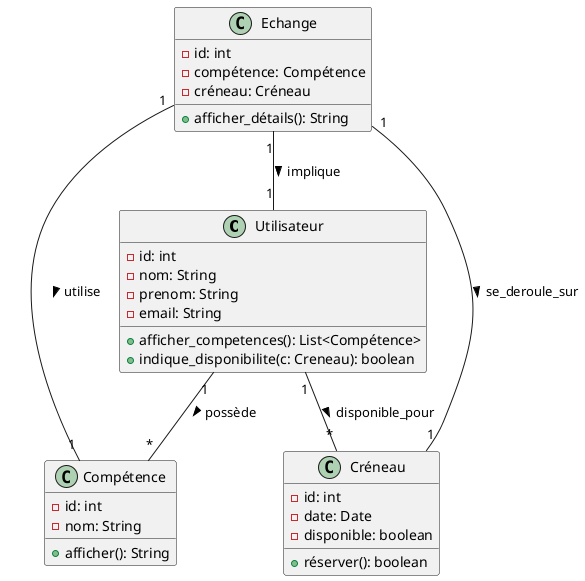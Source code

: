 @startuml
class Utilisateur {
  -id: int
  -nom: String
  -prenom: String
  -email: String
  +afficher_competences(): List<Compétence>
  +indique_disponibilite(c: Creneau): boolean
}

class Compétence {
  -id: int
  -nom: String
  +afficher(): String
}

class Créneau {
  -id: int
  -date: Date
  -disponible: boolean
  +réserver(): boolean
}

class Echange {
  -id: int
  -compétence: Compétence
  -créneau: Créneau
  +afficher_détails(): String
}

Utilisateur "1" -- "*" Compétence : possède >
Utilisateur "1" -- "*" Créneau : disponible_pour >
Echange "1" -- "1" Utilisateur : implique >
Echange "1" -- "1" Compétence : utilise >
Echange "1" -- "1" Créneau : se_deroule_sur >

@enduml

